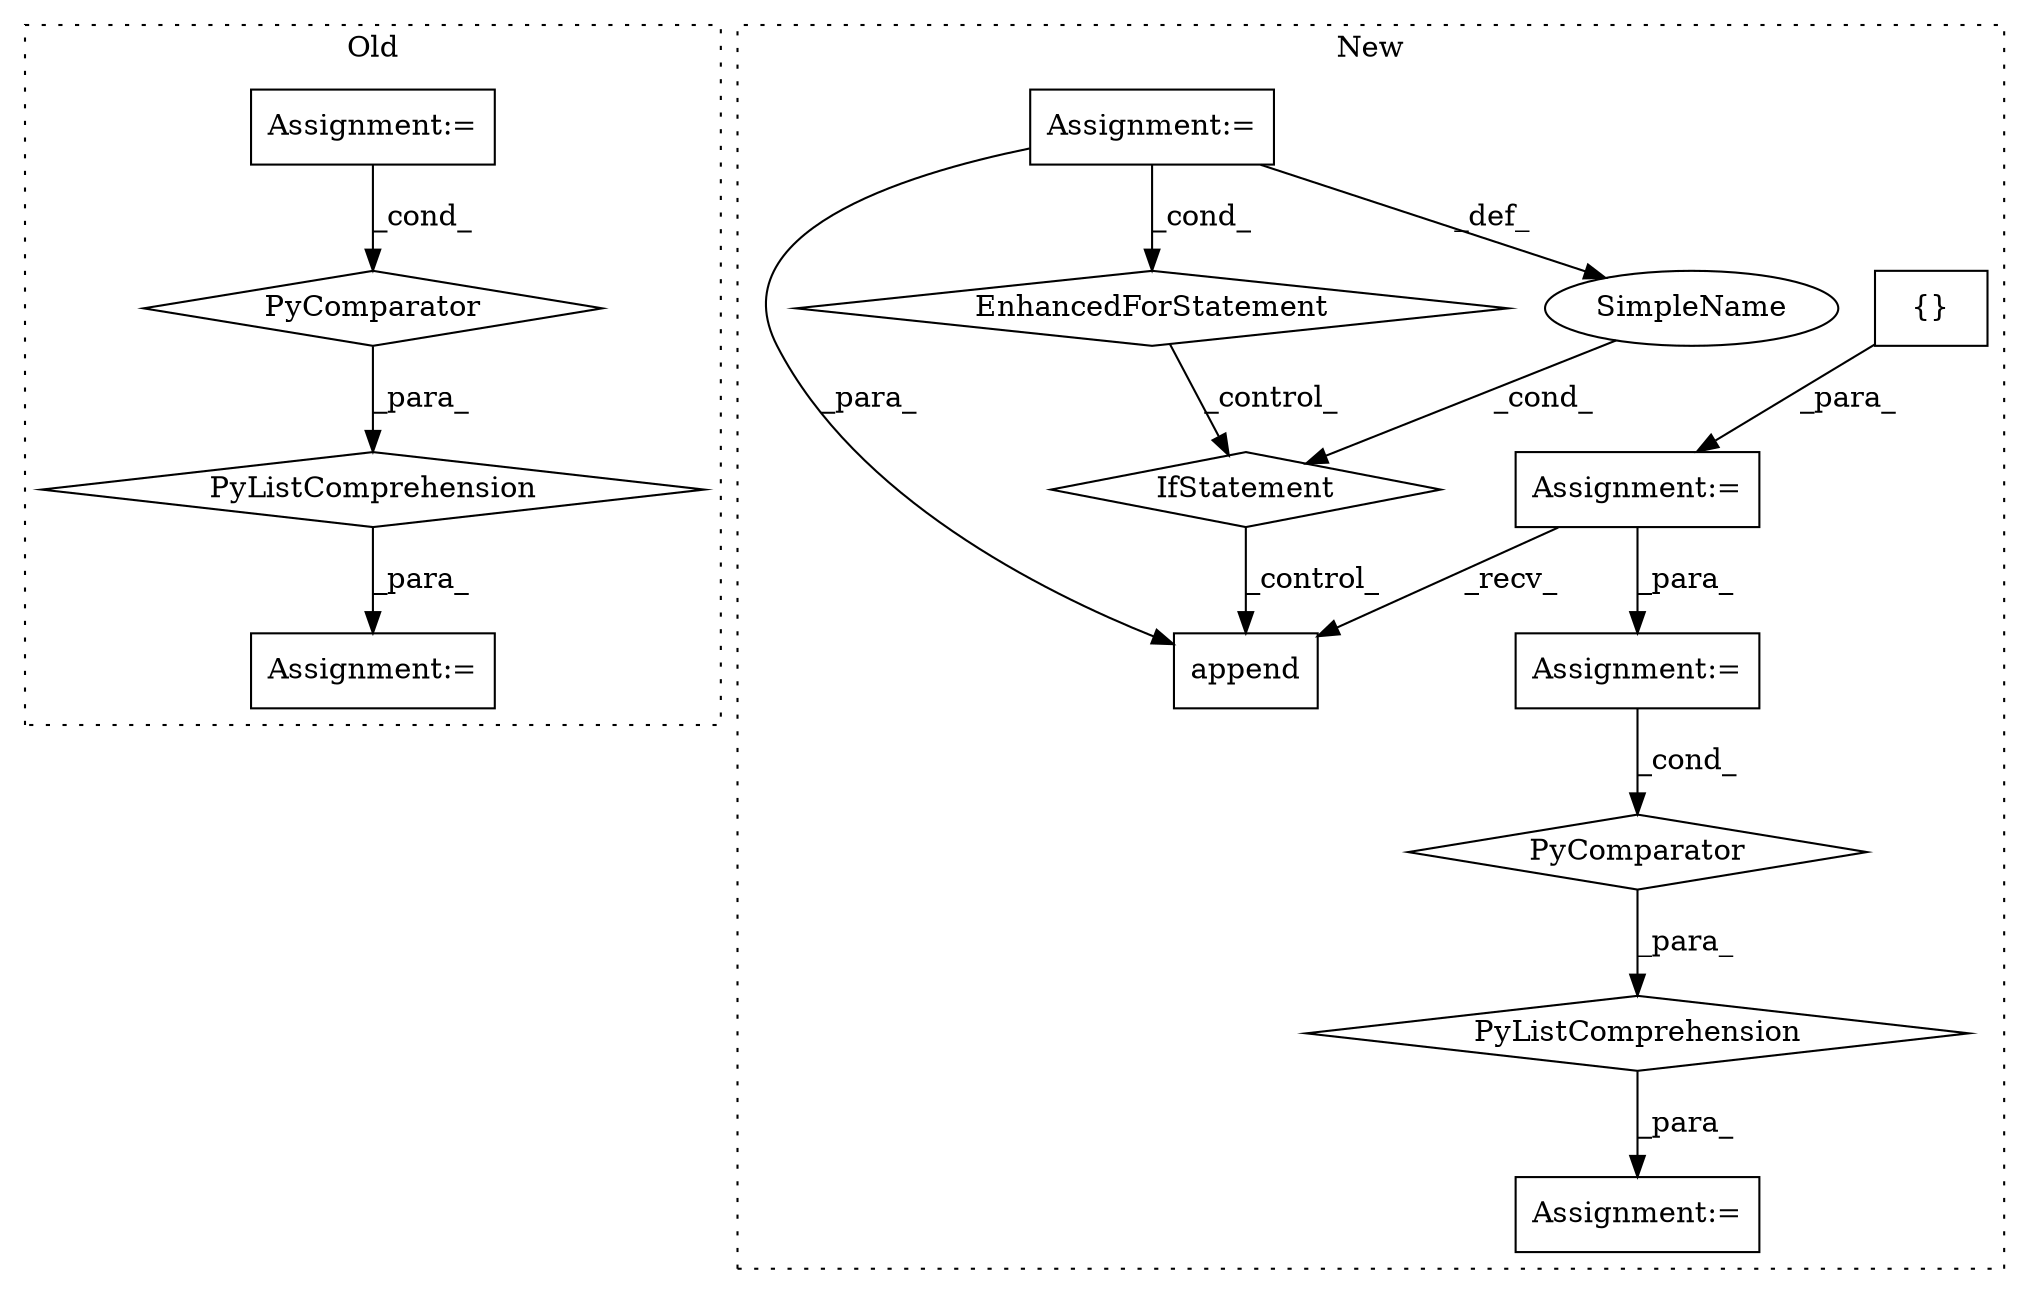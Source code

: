 digraph G {
subgraph cluster0 {
1 [label="PyListComprehension" a="109" s="4910" l="148" shape="diamond"];
4 [label="PyComparator" a="113" s="4972" l="78" shape="diamond"];
6 [label="Assignment:=" a="7" s="4972" l="78" shape="box"];
8 [label="Assignment:=" a="7" s="4898" l="12" shape="box"];
label = "Old";
style="dotted";
}
subgraph cluster1 {
2 [label="PyListComprehension" a="109" s="5345" l="176" shape="diamond"];
3 [label="PyComparator" a="113" s="5436" l="77" shape="diamond"];
5 [label="Assignment:=" a="7" s="4996" l="1" shape="box"];
7 [label="Assignment:=" a="7" s="5333" l="12" shape="box"];
9 [label="Assignment:=" a="7" s="5436" l="77" shape="box"];
10 [label="{}" a="4" s="5017" l="2" shape="box"];
11 [label="append" a="32" s="5258,5300" l="16,2" shape="box"];
12 [label="EnhancedForStatement" a="70" s="5025,5104" l="53,2" shape="diamond"];
13 [label="IfStatement" a="25" s="5114,5169" l="4,2" shape="diamond"];
14 [label="SimpleName" a="42" s="" l="" shape="ellipse"];
15 [label="Assignment:=" a="7" s="5025,5104" l="53,2" shape="box"];
label = "New";
style="dotted";
}
1 -> 8 [label="_para_"];
2 -> 7 [label="_para_"];
3 -> 2 [label="_para_"];
4 -> 1 [label="_para_"];
5 -> 9 [label="_para_"];
5 -> 11 [label="_recv_"];
6 -> 4 [label="_cond_"];
9 -> 3 [label="_cond_"];
10 -> 5 [label="_para_"];
12 -> 13 [label="_control_"];
13 -> 11 [label="_control_"];
14 -> 13 [label="_cond_"];
15 -> 11 [label="_para_"];
15 -> 12 [label="_cond_"];
15 -> 14 [label="_def_"];
}